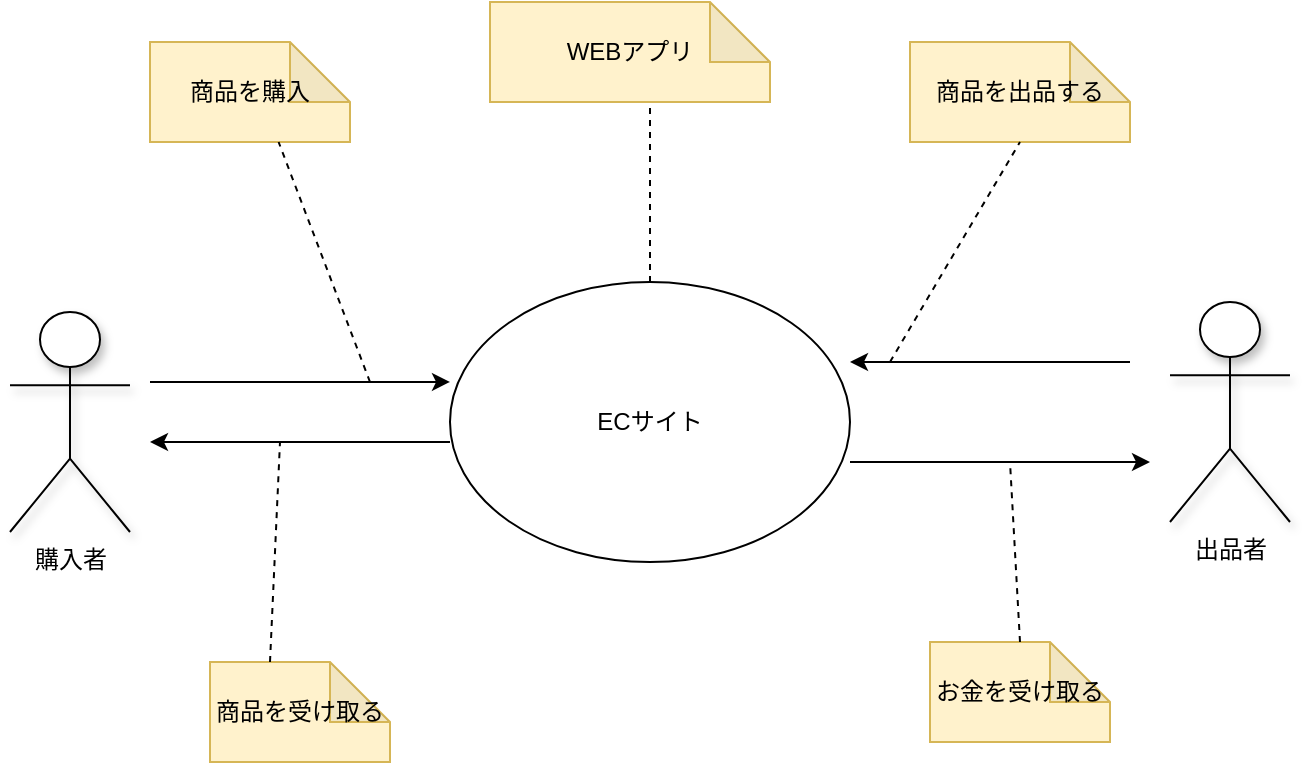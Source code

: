 <mxfile>
    <diagram id="rq67QTHX95tVGsQ3GI_K" name="ページ1">
        <mxGraphModel dx="979" dy="636" grid="1" gridSize="10" guides="1" tooltips="1" connect="1" arrows="1" fold="1" page="1" pageScale="1" pageWidth="827" pageHeight="1169" math="0" shadow="0">
            <root>
                <mxCell id="0"/>
                <mxCell id="1" parent="0"/>
                <mxCell id="2" value="購入者" style="shape=umlActor;verticalLabelPosition=bottom;verticalAlign=top;html=1;shadow=1;" vertex="1" parent="1">
                    <mxGeometry x="80" y="185" width="60" height="110" as="geometry"/>
                </mxCell>
                <mxCell id="3" value="ECサイト" style="ellipse;whiteSpace=wrap;html=1;" vertex="1" parent="1">
                    <mxGeometry x="300" y="170" width="200" height="140" as="geometry"/>
                </mxCell>
                <mxCell id="4" value="出品者" style="shape=umlActor;verticalLabelPosition=bottom;verticalAlign=top;html=1;shadow=1;" vertex="1" parent="1">
                    <mxGeometry x="660" y="180" width="60" height="110" as="geometry"/>
                </mxCell>
                <mxCell id="5" value="WEBアプリ" style="shape=note;whiteSpace=wrap;html=1;backgroundOutline=1;darkOpacity=0.05;fillColor=#fff2cc;strokeColor=#d6b656;" vertex="1" parent="1">
                    <mxGeometry x="320" y="30" width="140" height="50" as="geometry"/>
                </mxCell>
                <mxCell id="7" value="" style="endArrow=none;dashed=1;html=1;exitX=0.5;exitY=0;exitDx=0;exitDy=0;" edge="1" parent="1" source="3">
                    <mxGeometry width="50" height="50" relative="1" as="geometry">
                        <mxPoint x="440" y="160" as="sourcePoint"/>
                        <mxPoint x="400" y="83" as="targetPoint"/>
                    </mxGeometry>
                </mxCell>
                <mxCell id="8" value="商品を購入" style="shape=note;whiteSpace=wrap;html=1;backgroundOutline=1;darkOpacity=0.05;fillColor=#fff2cc;strokeColor=#d6b656;" vertex="1" parent="1">
                    <mxGeometry x="150" y="50" width="100" height="50" as="geometry"/>
                </mxCell>
                <mxCell id="9" value="商品を出品する" style="shape=note;whiteSpace=wrap;html=1;backgroundOutline=1;darkOpacity=0.05;fillColor=#fff2cc;strokeColor=#d6b656;" vertex="1" parent="1">
                    <mxGeometry x="530" y="50" width="110" height="50" as="geometry"/>
                </mxCell>
                <mxCell id="13" value="" style="endArrow=none;dashed=1;html=1;entryX=0.643;entryY=1;entryDx=0;entryDy=0;entryPerimeter=0;" edge="1" parent="1" target="8">
                    <mxGeometry width="50" height="50" relative="1" as="geometry">
                        <mxPoint x="260" y="220" as="sourcePoint"/>
                        <mxPoint x="140" y="120" as="targetPoint"/>
                    </mxGeometry>
                </mxCell>
                <mxCell id="14" value="" style="endArrow=none;dashed=1;html=1;entryX=0.5;entryY=1;entryDx=0;entryDy=0;entryPerimeter=0;" edge="1" parent="1" target="9">
                    <mxGeometry width="50" height="50" relative="1" as="geometry">
                        <mxPoint x="520" y="210" as="sourcePoint"/>
                        <mxPoint x="590" y="100" as="targetPoint"/>
                    </mxGeometry>
                </mxCell>
                <mxCell id="16" value="" style="endArrow=classic;html=1;entryX=0;entryY=0.357;entryDx=0;entryDy=0;entryPerimeter=0;" edge="1" parent="1" target="3">
                    <mxGeometry width="50" height="50" relative="1" as="geometry">
                        <mxPoint x="150" y="220" as="sourcePoint"/>
                        <mxPoint x="200" y="170" as="targetPoint"/>
                    </mxGeometry>
                </mxCell>
                <mxCell id="17" value="" style="endArrow=classic;html=1;" edge="1" parent="1">
                    <mxGeometry width="50" height="50" relative="1" as="geometry">
                        <mxPoint x="640" y="210" as="sourcePoint"/>
                        <mxPoint x="500" y="210" as="targetPoint"/>
                    </mxGeometry>
                </mxCell>
                <mxCell id="18" value="" style="endArrow=classic;html=1;" edge="1" parent="1">
                    <mxGeometry width="50" height="50" relative="1" as="geometry">
                        <mxPoint x="500" y="260" as="sourcePoint"/>
                        <mxPoint x="650" y="260" as="targetPoint"/>
                    </mxGeometry>
                </mxCell>
                <mxCell id="19" value="" style="endArrow=classic;html=1;exitX=0;exitY=0.571;exitDx=0;exitDy=0;exitPerimeter=0;" edge="1" parent="1" source="3">
                    <mxGeometry width="50" height="50" relative="1" as="geometry">
                        <mxPoint x="290" y="280" as="sourcePoint"/>
                        <mxPoint x="150" y="250" as="targetPoint"/>
                    </mxGeometry>
                </mxCell>
                <mxCell id="23" value="商品を受け取る" style="shape=note;whiteSpace=wrap;html=1;backgroundOutline=1;darkOpacity=0.05;fillColor=#fff2cc;strokeColor=#d6b656;" vertex="1" parent="1">
                    <mxGeometry x="180" y="360" width="90" height="50" as="geometry"/>
                </mxCell>
                <mxCell id="24" value="お金を受け取る" style="shape=note;whiteSpace=wrap;html=1;backgroundOutline=1;darkOpacity=0.05;fillColor=#fff2cc;strokeColor=#d6b656;" vertex="1" parent="1">
                    <mxGeometry x="540" y="350" width="90" height="50" as="geometry"/>
                </mxCell>
                <mxCell id="26" value="" style="endArrow=none;dashed=1;html=1;exitX=0;exitY=0;exitDx=30;exitDy=0;exitPerimeter=0;" edge="1" parent="1" source="23">
                    <mxGeometry width="50" height="50" relative="1" as="geometry">
                        <mxPoint x="165" y="300" as="sourcePoint"/>
                        <mxPoint x="215" y="250" as="targetPoint"/>
                    </mxGeometry>
                </mxCell>
                <mxCell id="28" value="" style="endArrow=none;dashed=1;html=1;exitX=0.5;exitY=0;exitDx=0;exitDy=0;exitPerimeter=0;" edge="1" parent="1" source="24">
                    <mxGeometry width="50" height="50" relative="1" as="geometry">
                        <mxPoint x="530" y="310" as="sourcePoint"/>
                        <mxPoint x="580" y="260" as="targetPoint"/>
                    </mxGeometry>
                </mxCell>
            </root>
        </mxGraphModel>
    </diagram>
</mxfile>